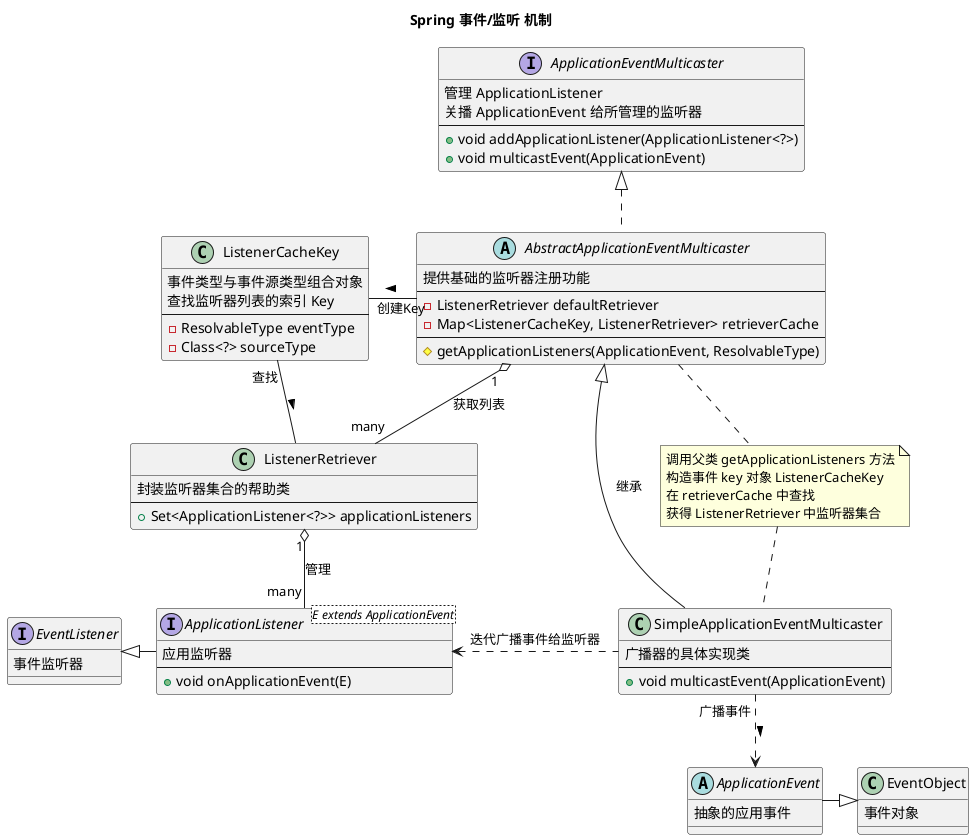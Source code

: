 @startuml

title Spring 事件/监听 机制

/' ----------------------------------------------------------
    Spring 事件、事件广播器、事件监听器相关类
   ----------------------------------------------------------'/


' JDK 自带事件对象
class EventObject {
    事件对象
}

' 抽象的应用事件对象
abstract class ApplicationEvent {
    抽象的应用事件
}

' JDK 自带事件监听器
interface EventListener {
    事件监听器
}

' 应用监听器接口
interface ApplicationListener<E extends ApplicationEvent> {
    应用监听器
    --
    + void onApplicationEvent(E)
}

' 管理 ApplicationListener 监听器及广播相应事件给监听器
interface ApplicationEventMulticaster {
    管理 ApplicationListener
    关播 ApplicationEvent 给所管理的监听器
    --
    + void addApplicationListener(ApplicationListener<?>)
    + void multicastEvent(ApplicationEvent)
}

' ApplicationEventMulticaster 接口的抽象实现类
abstract class AbstractApplicationEventMulticaster {
    提供基础的监听器注册功能
    --
    - ListenerRetriever defaultRetriever
    - Map<ListenerCacheKey, ListenerRetriever> retrieverCache
    --
    # getApplicationListeners(ApplicationEvent, ResolvableType)
}

' 监听器缓存 Key
class ListenerCacheKey {
    事件类型与事件源类型组合对象
    查找监听器列表的索引 Key
    --
    - ResolvableType eventType
    - Class<?> sourceType
}

' AbstractApplicationEventMulticaster 的内部类
class ListenerRetriever {
    封装监听器集合的帮助类
    --
    + Set<ApplicationListener<?>> applicationListeners
}

' ApplicationEventMulticaster 接口的简单实现类
class SimpleApplicationEventMulticaster {
    广播器的具体实现类
    --
    + void multicastEvent(ApplicationEvent)
}


' Spring 应用事件、事件广播及激发事件监听器相关类
EventObject <|-left- ApplicationEvent
EventListener <|-right- ApplicationListener
ApplicationEventMulticaster <|.. AbstractApplicationEventMulticaster
AbstractApplicationEventMulticaster "1" o-right- "many" ListenerRetriever : "获取列表"
AbstractApplicationEventMulticaster -left- ListenerCacheKey : "创建Key" >
ListenerCacheKey  -down-  ListenerRetriever : "查找" >
AbstractApplicationEventMulticaster <|-down- SimpleApplicationEventMulticaster : "继承"
SimpleApplicationEventMulticaster .down.> ApplicationEvent : "广播事件" >
ListenerRetriever "1" o-down- "many" ApplicationListener : "管理"
SimpleApplicationEventMulticaster .left.> ApplicationListener : "迭代广播事件给监听器"
note "调用父类 getApplicationListeners 方法\n构造事件 key 对象 ListenerCacheKey\n在 retrieverCache 中查找\n获得 ListenerRetriever 中监听器集合" as n1
n1 .down. SimpleApplicationEventMulticaster
n1 .up. AbstractApplicationEventMulticaster

@enduml